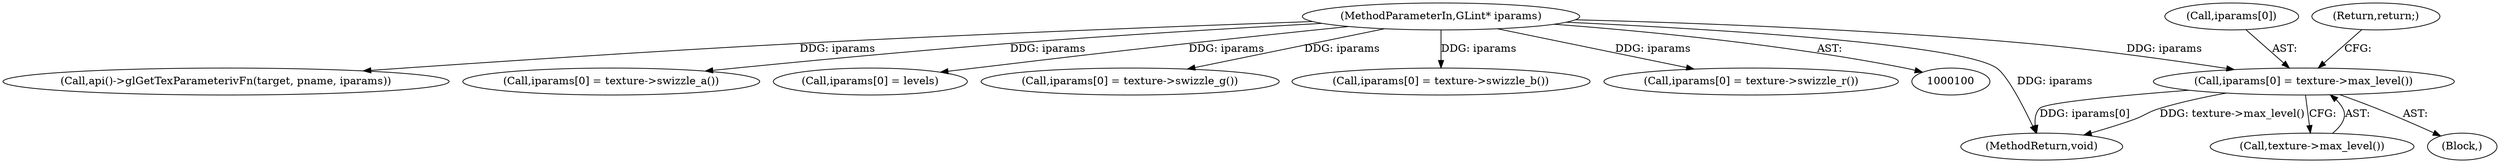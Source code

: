 digraph "1_Chrome_385508dc888ef15d272cdd2705b17996abc519d6@del" {
"1000210" [label="(Call,iparams[0] = texture->max_level())"];
"1000104" [label="(MethodParameterIn,GLint* iparams)"];
"1000210" [label="(Call,iparams[0] = texture->max_level())"];
"1000308" [label="(MethodReturn,void)"];
"1000304" [label="(Call,api()->glGetTexParameterivFn(target, pname, iparams))"];
"1000287" [label="(Call,iparams[0] = texture->swizzle_a())"];
"1000211" [label="(Call,iparams[0])"];
"1000104" [label="(MethodParameterIn,GLint* iparams)"];
"1000161" [label="(Call,iparams[0] = levels)"];
"1000215" [label="(Return,return;)"];
"1000249" [label="(Call,iparams[0] = texture->swizzle_g())"];
"1000214" [label="(Call,texture->max_level())"];
"1000209" [label="(Block,)"];
"1000268" [label="(Call,iparams[0] = texture->swizzle_b())"];
"1000230" [label="(Call,iparams[0] = texture->swizzle_r())"];
"1000210" -> "1000209"  [label="AST: "];
"1000210" -> "1000214"  [label="CFG: "];
"1000211" -> "1000210"  [label="AST: "];
"1000214" -> "1000210"  [label="AST: "];
"1000215" -> "1000210"  [label="CFG: "];
"1000210" -> "1000308"  [label="DDG: texture->max_level()"];
"1000210" -> "1000308"  [label="DDG: iparams[0]"];
"1000104" -> "1000210"  [label="DDG: iparams"];
"1000104" -> "1000100"  [label="AST: "];
"1000104" -> "1000308"  [label="DDG: iparams"];
"1000104" -> "1000161"  [label="DDG: iparams"];
"1000104" -> "1000230"  [label="DDG: iparams"];
"1000104" -> "1000249"  [label="DDG: iparams"];
"1000104" -> "1000268"  [label="DDG: iparams"];
"1000104" -> "1000287"  [label="DDG: iparams"];
"1000104" -> "1000304"  [label="DDG: iparams"];
}
